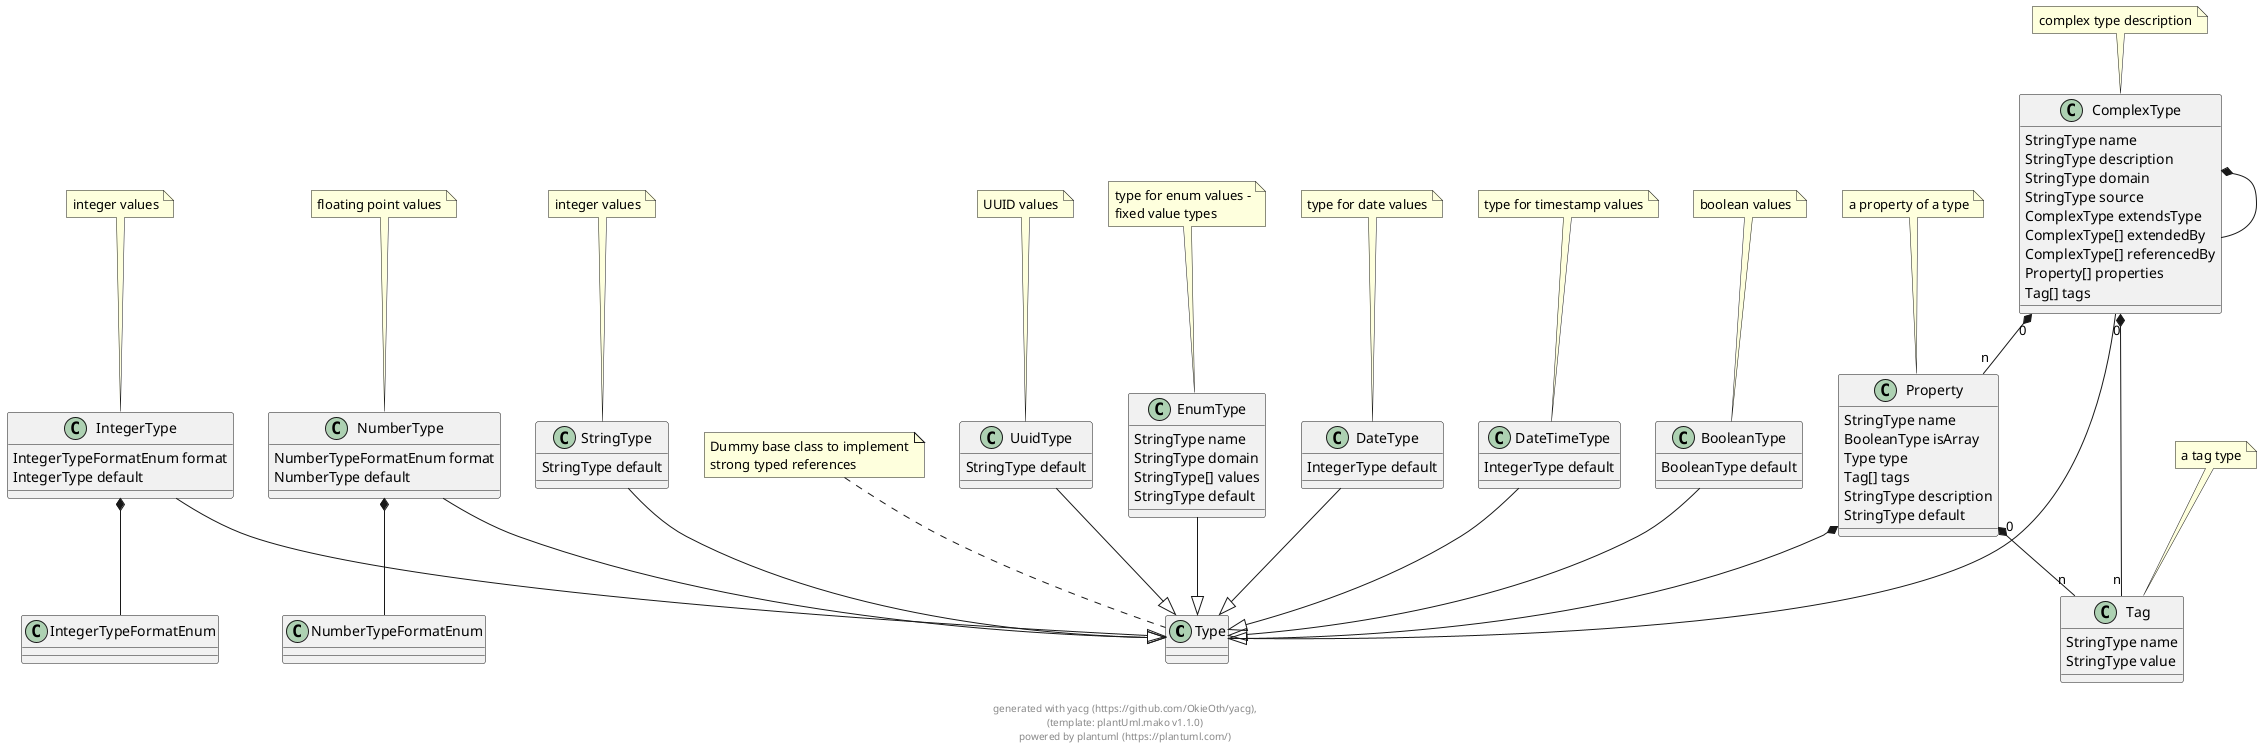 
@startuml

class Type {
}
 
note top: Dummy base class to implement\nstrong typed references

class IntegerType {
    IntegerTypeFormatEnum format 
    IntegerType default 
}
 
note top: integer values

IntegerType --|> Type
class IntegerTypeFormatEnum {
}
 

class NumberType {
    NumberTypeFormatEnum format 
    NumberType default 
}
 
note top: floating point values

NumberType --|> Type
class NumberTypeFormatEnum {
}
 

class BooleanType {
    BooleanType default 
}
 
note top: boolean values

BooleanType --|> Type
class StringType {
    StringType default 
}
 
note top: integer values

StringType --|> Type
class UuidType {
    StringType default 
}
 
note top: UUID values

UuidType --|> Type
class EnumType {
    StringType name 
    StringType domain 
    StringType[] values 
    StringType default 
}
 
note top: type for enum values -\nfixed value types

EnumType --|> Type
class DateType {
    IntegerType default 
}
 
note top: type for date values

DateType --|> Type
class DateTimeType {
    IntegerType default 
}
 
note top: type for timestamp values

DateTimeType --|> Type
class ComplexType {
    StringType name 
    StringType description 
    StringType domain 
    StringType source 
    ComplexType extendsType 
    ComplexType[] extendedBy 
    ComplexType[] referencedBy 
    Property[] properties 
    Tag[] tags 
}
 
note top: complex type description

ComplexType --|> Type
class Property {
    StringType name 
    BooleanType isArray 
    Type type 
    Tag[] tags 
    StringType description 
    StringType default 
}
 
note top: a property of a type

class Tag {
    StringType name 
    StringType value 
}
 
note top: a tag type


    
    
IntegerType  *--  IntegerTypeFormatEnum        
            
    
    
NumberType  *--  NumberTypeFormatEnum        
            
    
    
    
    
    
    
    
    
ComplexType  *--  ComplexType        
            
ComplexType "0" *-- "n" Property        
            
ComplexType "0" *-- "n" Tag        
            
    
Property  *--  Type        
            
Property "0" *-- "n" Tag        
            
    

footer \ngenerated with yacg (https://github.com/OkieOth/yacg),\n(template: plantUml.mako v1.1.0)\npowered by plantuml (https://plantuml.com/)
@enduml
